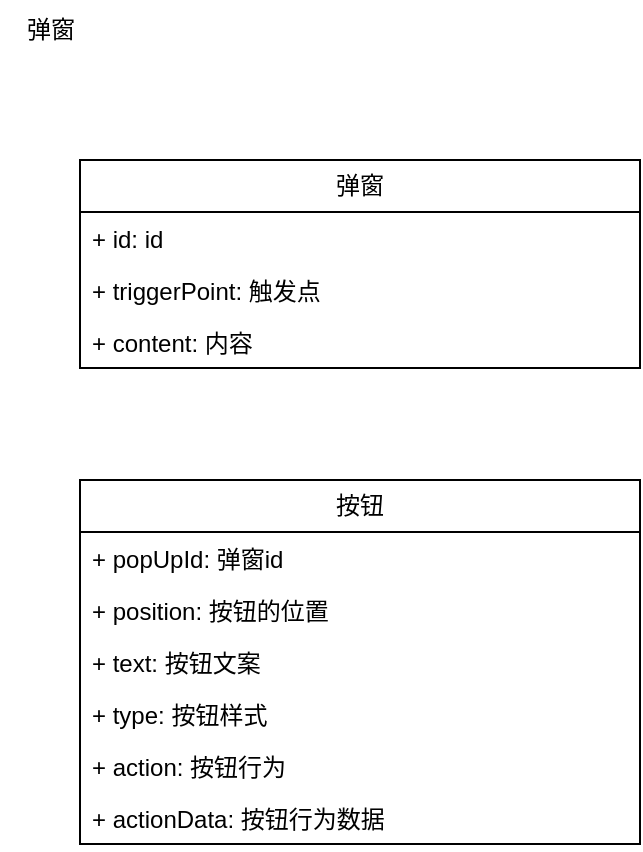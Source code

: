 <mxfile version="24.2.0" type="github">
  <diagram name="第 1 页" id="ITBonRnJhhI3vwLbV8ea">
    <mxGraphModel dx="1242" dy="819" grid="1" gridSize="10" guides="1" tooltips="1" connect="1" arrows="1" fold="1" page="1" pageScale="1" pageWidth="827" pageHeight="1169" math="0" shadow="0">
      <root>
        <mxCell id="0" />
        <mxCell id="1" parent="0" />
        <mxCell id="EVw4QY1tLbVsebxI6Lg9-1" value="弹窗" style="swimlane;fontStyle=0;childLayout=stackLayout;horizontal=1;startSize=26;fillColor=none;horizontalStack=0;resizeParent=1;resizeParentMax=0;resizeLast=0;collapsible=1;marginBottom=0;whiteSpace=wrap;html=1;" vertex="1" parent="1">
          <mxGeometry x="40" y="80" width="280" height="104" as="geometry" />
        </mxCell>
        <mxCell id="EVw4QY1tLbVsebxI6Lg9-2" value="+ id: id" style="text;strokeColor=none;fillColor=none;align=left;verticalAlign=top;spacingLeft=4;spacingRight=4;overflow=hidden;rotatable=0;points=[[0,0.5],[1,0.5]];portConstraint=eastwest;whiteSpace=wrap;html=1;" vertex="1" parent="EVw4QY1tLbVsebxI6Lg9-1">
          <mxGeometry y="26" width="280" height="26" as="geometry" />
        </mxCell>
        <mxCell id="EVw4QY1tLbVsebxI6Lg9-3" value="+ triggerPoint: 触发点" style="text;strokeColor=none;fillColor=none;align=left;verticalAlign=top;spacingLeft=4;spacingRight=4;overflow=hidden;rotatable=0;points=[[0,0.5],[1,0.5]];portConstraint=eastwest;whiteSpace=wrap;html=1;" vertex="1" parent="EVw4QY1tLbVsebxI6Lg9-1">
          <mxGeometry y="52" width="280" height="26" as="geometry" />
        </mxCell>
        <mxCell id="EVw4QY1tLbVsebxI6Lg9-4" value="+ content: 内容" style="text;strokeColor=none;fillColor=none;align=left;verticalAlign=top;spacingLeft=4;spacingRight=4;overflow=hidden;rotatable=0;points=[[0,0.5],[1,0.5]];portConstraint=eastwest;whiteSpace=wrap;html=1;" vertex="1" parent="EVw4QY1tLbVsebxI6Lg9-1">
          <mxGeometry y="78" width="280" height="26" as="geometry" />
        </mxCell>
        <mxCell id="EVw4QY1tLbVsebxI6Lg9-5" value="按钮" style="swimlane;fontStyle=0;childLayout=stackLayout;horizontal=1;startSize=26;fillColor=none;horizontalStack=0;resizeParent=1;resizeParentMax=0;resizeLast=0;collapsible=1;marginBottom=0;whiteSpace=wrap;html=1;" vertex="1" parent="1">
          <mxGeometry x="40" y="240" width="280" height="182" as="geometry" />
        </mxCell>
        <mxCell id="EVw4QY1tLbVsebxI6Lg9-6" value="+ popUpId: 弹窗id" style="text;strokeColor=none;fillColor=none;align=left;verticalAlign=top;spacingLeft=4;spacingRight=4;overflow=hidden;rotatable=0;points=[[0,0.5],[1,0.5]];portConstraint=eastwest;whiteSpace=wrap;html=1;" vertex="1" parent="EVw4QY1tLbVsebxI6Lg9-5">
          <mxGeometry y="26" width="280" height="26" as="geometry" />
        </mxCell>
        <mxCell id="EVw4QY1tLbVsebxI6Lg9-7" value="+ position: 按钮的位置" style="text;strokeColor=none;fillColor=none;align=left;verticalAlign=top;spacingLeft=4;spacingRight=4;overflow=hidden;rotatable=0;points=[[0,0.5],[1,0.5]];portConstraint=eastwest;whiteSpace=wrap;html=1;" vertex="1" parent="EVw4QY1tLbVsebxI6Lg9-5">
          <mxGeometry y="52" width="280" height="26" as="geometry" />
        </mxCell>
        <mxCell id="EVw4QY1tLbVsebxI6Lg9-8" value="+ text: 按钮文案" style="text;strokeColor=none;fillColor=none;align=left;verticalAlign=top;spacingLeft=4;spacingRight=4;overflow=hidden;rotatable=0;points=[[0,0.5],[1,0.5]];portConstraint=eastwest;whiteSpace=wrap;html=1;" vertex="1" parent="EVw4QY1tLbVsebxI6Lg9-5">
          <mxGeometry y="78" width="280" height="26" as="geometry" />
        </mxCell>
        <mxCell id="EVw4QY1tLbVsebxI6Lg9-11" value="+ type: 按钮样式" style="text;strokeColor=none;fillColor=none;align=left;verticalAlign=top;spacingLeft=4;spacingRight=4;overflow=hidden;rotatable=0;points=[[0,0.5],[1,0.5]];portConstraint=eastwest;whiteSpace=wrap;html=1;" vertex="1" parent="EVw4QY1tLbVsebxI6Lg9-5">
          <mxGeometry y="104" width="280" height="26" as="geometry" />
        </mxCell>
        <mxCell id="EVw4QY1tLbVsebxI6Lg9-12" value="+ action: 按钮行为" style="text;strokeColor=none;fillColor=none;align=left;verticalAlign=top;spacingLeft=4;spacingRight=4;overflow=hidden;rotatable=0;points=[[0,0.5],[1,0.5]];portConstraint=eastwest;whiteSpace=wrap;html=1;" vertex="1" parent="EVw4QY1tLbVsebxI6Lg9-5">
          <mxGeometry y="130" width="280" height="26" as="geometry" />
        </mxCell>
        <mxCell id="EVw4QY1tLbVsebxI6Lg9-13" value="+ actionData: 按钮行为数据" style="text;strokeColor=none;fillColor=none;align=left;verticalAlign=top;spacingLeft=4;spacingRight=4;overflow=hidden;rotatable=0;points=[[0,0.5],[1,0.5]];portConstraint=eastwest;whiteSpace=wrap;html=1;" vertex="1" parent="EVw4QY1tLbVsebxI6Lg9-5">
          <mxGeometry y="156" width="280" height="26" as="geometry" />
        </mxCell>
        <mxCell id="EVw4QY1tLbVsebxI6Lg9-9" value="弹窗" style="text;html=1;align=center;verticalAlign=middle;resizable=0;points=[];autosize=1;strokeColor=none;fillColor=none;" vertex="1" parent="1">
          <mxGeometry width="50" height="30" as="geometry" />
        </mxCell>
      </root>
    </mxGraphModel>
  </diagram>
</mxfile>
